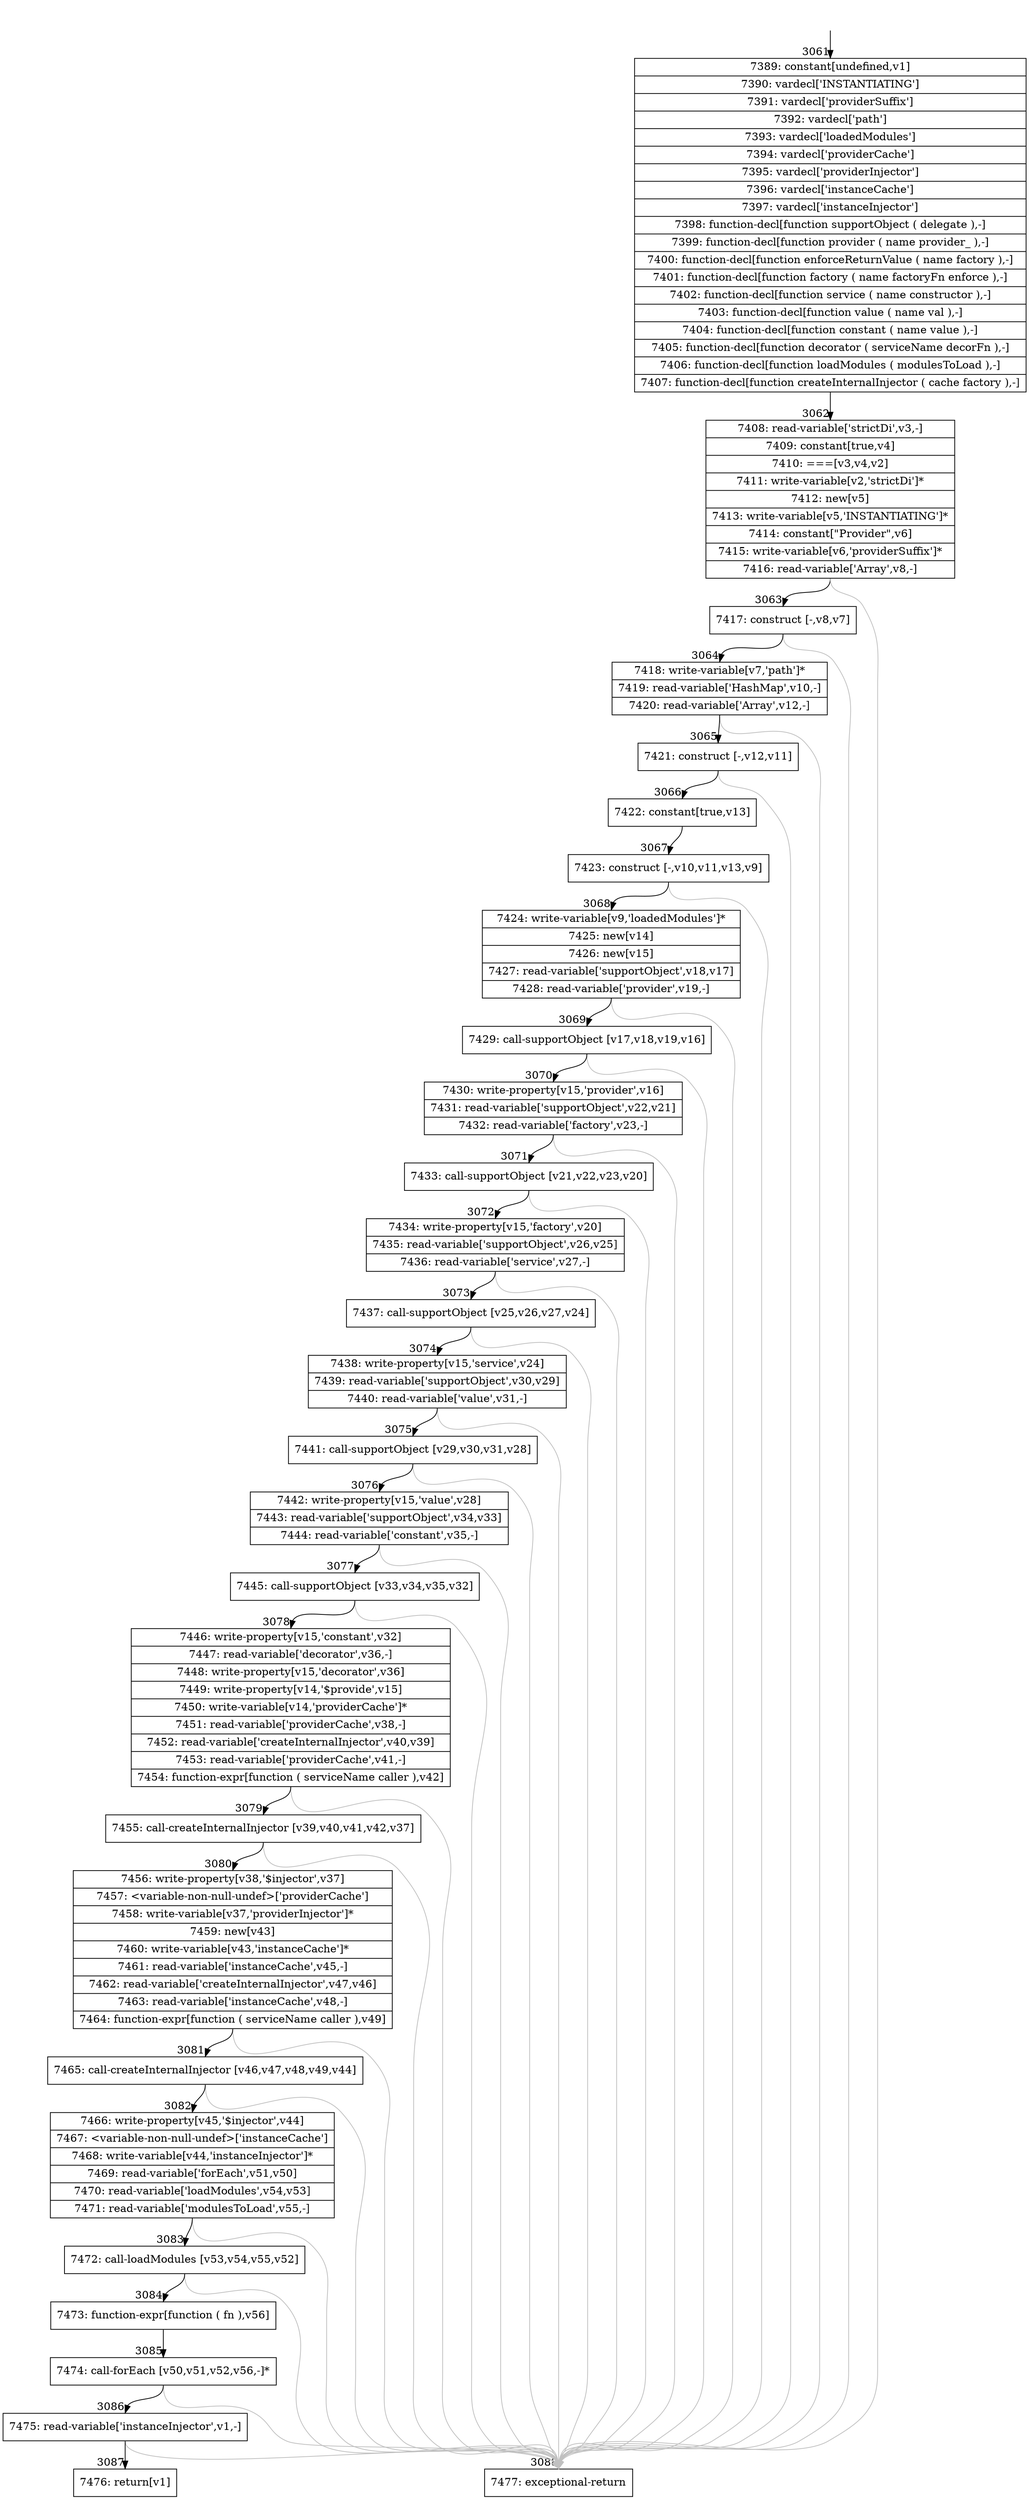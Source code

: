 digraph {
rankdir="TD"
BB_entry224[shape=none,label=""];
BB_entry224 -> BB3061 [tailport=s, headport=n, headlabel="    3061"]
BB3061 [shape=record label="{7389: constant[undefined,v1]|7390: vardecl['INSTANTIATING']|7391: vardecl['providerSuffix']|7392: vardecl['path']|7393: vardecl['loadedModules']|7394: vardecl['providerCache']|7395: vardecl['providerInjector']|7396: vardecl['instanceCache']|7397: vardecl['instanceInjector']|7398: function-decl[function supportObject ( delegate ),-]|7399: function-decl[function provider ( name provider_ ),-]|7400: function-decl[function enforceReturnValue ( name factory ),-]|7401: function-decl[function factory ( name factoryFn enforce ),-]|7402: function-decl[function service ( name constructor ),-]|7403: function-decl[function value ( name val ),-]|7404: function-decl[function constant ( name value ),-]|7405: function-decl[function decorator ( serviceName decorFn ),-]|7406: function-decl[function loadModules ( modulesToLoad ),-]|7407: function-decl[function createInternalInjector ( cache factory ),-]}" ] 
BB3061 -> BB3062 [tailport=s, headport=n, headlabel="      3062"]
BB3062 [shape=record label="{7408: read-variable['strictDi',v3,-]|7409: constant[true,v4]|7410: ===[v3,v4,v2]|7411: write-variable[v2,'strictDi']*|7412: new[v5]|7413: write-variable[v5,'INSTANTIATING']*|7414: constant[\"Provider\",v6]|7415: write-variable[v6,'providerSuffix']*|7416: read-variable['Array',v8,-]}" ] 
BB3062 -> BB3063 [tailport=s, headport=n, headlabel="      3063"]
BB3062 -> BB3088 [tailport=s, headport=n, color=gray, headlabel="      3088"]
BB3063 [shape=record label="{7417: construct [-,v8,v7]}" ] 
BB3063 -> BB3064 [tailport=s, headport=n, headlabel="      3064"]
BB3063 -> BB3088 [tailport=s, headport=n, color=gray]
BB3064 [shape=record label="{7418: write-variable[v7,'path']*|7419: read-variable['HashMap',v10,-]|7420: read-variable['Array',v12,-]}" ] 
BB3064 -> BB3065 [tailport=s, headport=n, headlabel="      3065"]
BB3064 -> BB3088 [tailport=s, headport=n, color=gray]
BB3065 [shape=record label="{7421: construct [-,v12,v11]}" ] 
BB3065 -> BB3066 [tailport=s, headport=n, headlabel="      3066"]
BB3065 -> BB3088 [tailport=s, headport=n, color=gray]
BB3066 [shape=record label="{7422: constant[true,v13]}" ] 
BB3066 -> BB3067 [tailport=s, headport=n, headlabel="      3067"]
BB3067 [shape=record label="{7423: construct [-,v10,v11,v13,v9]}" ] 
BB3067 -> BB3068 [tailport=s, headport=n, headlabel="      3068"]
BB3067 -> BB3088 [tailport=s, headport=n, color=gray]
BB3068 [shape=record label="{7424: write-variable[v9,'loadedModules']*|7425: new[v14]|7426: new[v15]|7427: read-variable['supportObject',v18,v17]|7428: read-variable['provider',v19,-]}" ] 
BB3068 -> BB3069 [tailport=s, headport=n, headlabel="      3069"]
BB3068 -> BB3088 [tailport=s, headport=n, color=gray]
BB3069 [shape=record label="{7429: call-supportObject [v17,v18,v19,v16]}" ] 
BB3069 -> BB3070 [tailport=s, headport=n, headlabel="      3070"]
BB3069 -> BB3088 [tailport=s, headport=n, color=gray]
BB3070 [shape=record label="{7430: write-property[v15,'provider',v16]|7431: read-variable['supportObject',v22,v21]|7432: read-variable['factory',v23,-]}" ] 
BB3070 -> BB3071 [tailport=s, headport=n, headlabel="      3071"]
BB3070 -> BB3088 [tailport=s, headport=n, color=gray]
BB3071 [shape=record label="{7433: call-supportObject [v21,v22,v23,v20]}" ] 
BB3071 -> BB3072 [tailport=s, headport=n, headlabel="      3072"]
BB3071 -> BB3088 [tailport=s, headport=n, color=gray]
BB3072 [shape=record label="{7434: write-property[v15,'factory',v20]|7435: read-variable['supportObject',v26,v25]|7436: read-variable['service',v27,-]}" ] 
BB3072 -> BB3073 [tailport=s, headport=n, headlabel="      3073"]
BB3072 -> BB3088 [tailport=s, headport=n, color=gray]
BB3073 [shape=record label="{7437: call-supportObject [v25,v26,v27,v24]}" ] 
BB3073 -> BB3074 [tailport=s, headport=n, headlabel="      3074"]
BB3073 -> BB3088 [tailport=s, headport=n, color=gray]
BB3074 [shape=record label="{7438: write-property[v15,'service',v24]|7439: read-variable['supportObject',v30,v29]|7440: read-variable['value',v31,-]}" ] 
BB3074 -> BB3075 [tailport=s, headport=n, headlabel="      3075"]
BB3074 -> BB3088 [tailport=s, headport=n, color=gray]
BB3075 [shape=record label="{7441: call-supportObject [v29,v30,v31,v28]}" ] 
BB3075 -> BB3076 [tailport=s, headport=n, headlabel="      3076"]
BB3075 -> BB3088 [tailport=s, headport=n, color=gray]
BB3076 [shape=record label="{7442: write-property[v15,'value',v28]|7443: read-variable['supportObject',v34,v33]|7444: read-variable['constant',v35,-]}" ] 
BB3076 -> BB3077 [tailport=s, headport=n, headlabel="      3077"]
BB3076 -> BB3088 [tailport=s, headport=n, color=gray]
BB3077 [shape=record label="{7445: call-supportObject [v33,v34,v35,v32]}" ] 
BB3077 -> BB3078 [tailport=s, headport=n, headlabel="      3078"]
BB3077 -> BB3088 [tailport=s, headport=n, color=gray]
BB3078 [shape=record label="{7446: write-property[v15,'constant',v32]|7447: read-variable['decorator',v36,-]|7448: write-property[v15,'decorator',v36]|7449: write-property[v14,'$provide',v15]|7450: write-variable[v14,'providerCache']*|7451: read-variable['providerCache',v38,-]|7452: read-variable['createInternalInjector',v40,v39]|7453: read-variable['providerCache',v41,-]|7454: function-expr[function ( serviceName caller ),v42]}" ] 
BB3078 -> BB3079 [tailport=s, headport=n, headlabel="      3079"]
BB3078 -> BB3088 [tailport=s, headport=n, color=gray]
BB3079 [shape=record label="{7455: call-createInternalInjector [v39,v40,v41,v42,v37]}" ] 
BB3079 -> BB3080 [tailport=s, headport=n, headlabel="      3080"]
BB3079 -> BB3088 [tailport=s, headport=n, color=gray]
BB3080 [shape=record label="{7456: write-property[v38,'$injector',v37]|7457: \<variable-non-null-undef\>['providerCache']|7458: write-variable[v37,'providerInjector']*|7459: new[v43]|7460: write-variable[v43,'instanceCache']*|7461: read-variable['instanceCache',v45,-]|7462: read-variable['createInternalInjector',v47,v46]|7463: read-variable['instanceCache',v48,-]|7464: function-expr[function ( serviceName caller ),v49]}" ] 
BB3080 -> BB3081 [tailport=s, headport=n, headlabel="      3081"]
BB3080 -> BB3088 [tailport=s, headport=n, color=gray]
BB3081 [shape=record label="{7465: call-createInternalInjector [v46,v47,v48,v49,v44]}" ] 
BB3081 -> BB3082 [tailport=s, headport=n, headlabel="      3082"]
BB3081 -> BB3088 [tailport=s, headport=n, color=gray]
BB3082 [shape=record label="{7466: write-property[v45,'$injector',v44]|7467: \<variable-non-null-undef\>['instanceCache']|7468: write-variable[v44,'instanceInjector']*|7469: read-variable['forEach',v51,v50]|7470: read-variable['loadModules',v54,v53]|7471: read-variable['modulesToLoad',v55,-]}" ] 
BB3082 -> BB3083 [tailport=s, headport=n, headlabel="      3083"]
BB3082 -> BB3088 [tailport=s, headport=n, color=gray]
BB3083 [shape=record label="{7472: call-loadModules [v53,v54,v55,v52]}" ] 
BB3083 -> BB3084 [tailport=s, headport=n, headlabel="      3084"]
BB3083 -> BB3088 [tailport=s, headport=n, color=gray]
BB3084 [shape=record label="{7473: function-expr[function ( fn ),v56]}" ] 
BB3084 -> BB3085 [tailport=s, headport=n, headlabel="      3085"]
BB3085 [shape=record label="{7474: call-forEach [v50,v51,v52,v56,-]*}" ] 
BB3085 -> BB3086 [tailport=s, headport=n, headlabel="      3086"]
BB3085 -> BB3088 [tailport=s, headport=n, color=gray]
BB3086 [shape=record label="{7475: read-variable['instanceInjector',v1,-]}" ] 
BB3086 -> BB3087 [tailport=s, headport=n, headlabel="      3087"]
BB3086 -> BB3088 [tailport=s, headport=n, color=gray]
BB3087 [shape=record label="{7476: return[v1]}" ] 
BB3088 [shape=record label="{7477: exceptional-return}" ] 
//#$~ 4471
}

